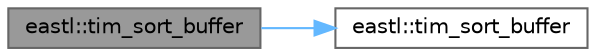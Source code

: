 digraph "eastl::tim_sort_buffer"
{
 // LATEX_PDF_SIZE
  bgcolor="transparent";
  edge [fontname=Helvetica,fontsize=10,labelfontname=Helvetica,labelfontsize=10];
  node [fontname=Helvetica,fontsize=10,shape=box,height=0.2,width=0.4];
  rankdir="LR";
  Node1 [id="Node000001",label="eastl::tim_sort_buffer",height=0.2,width=0.4,color="gray40", fillcolor="grey60", style="filled", fontcolor="black",tooltip=" "];
  Node1 -> Node2 [id="edge1_Node000001_Node000002",color="steelblue1",style="solid",tooltip=" "];
  Node2 [id="Node000002",label="eastl::tim_sort_buffer",height=0.2,width=0.4,color="grey40", fillcolor="white", style="filled",URL="$namespaceeastl.html#aa930cfa0f9c5441dd66b9e04678d6efe",tooltip="This is a stable sort."];
}
